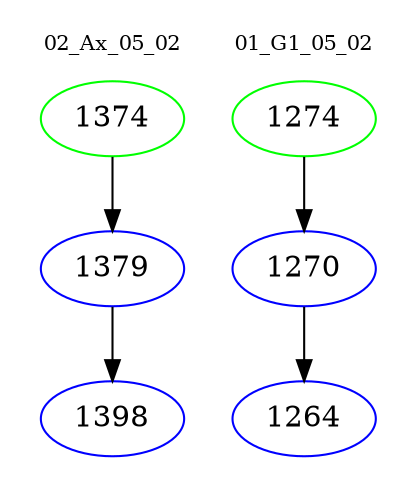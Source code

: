 digraph{
subgraph cluster_0 {
color = white
label = "02_Ax_05_02";
fontsize=10;
T0_1374 [label="1374", color="green"]
T0_1374 -> T0_1379 [color="black"]
T0_1379 [label="1379", color="blue"]
T0_1379 -> T0_1398 [color="black"]
T0_1398 [label="1398", color="blue"]
}
subgraph cluster_1 {
color = white
label = "01_G1_05_02";
fontsize=10;
T1_1274 [label="1274", color="green"]
T1_1274 -> T1_1270 [color="black"]
T1_1270 [label="1270", color="blue"]
T1_1270 -> T1_1264 [color="black"]
T1_1264 [label="1264", color="blue"]
}
}
